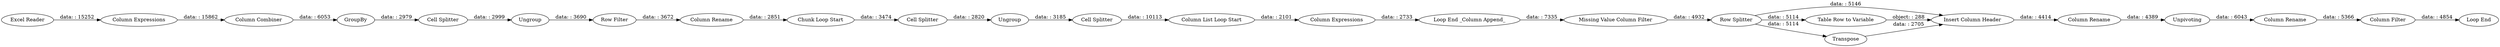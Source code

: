 digraph {
	"1054083368107635230_14" [label=Ungroup]
	"-7536089763711217725_3" [label="Column List Loop Start"]
	"1054083368107635230_20" [label="Column Rename"]
	"7571089201010986555_23" [label="Insert Column Header"]
	"4047600696902195298_36" [label="Column Filter"]
	"-7536089763711217725_7" [label="Loop End _Column Append_"]
	"4047600696902195298_21" [label="Cell Splitter"]
	"1054083368107635230_6" [label="Column Expressions"]
	"4047600696902195298_20" [label=Ungroup]
	"-7536089763711217725_6" [label="Column Expressions"]
	"7571089201010986555_33" [label="Table Row to Variable"]
	"4047600696902195298_27" [label=Unpivoting]
	"4047600696902195298_38" [label="Column Rename"]
	"4047600696902195298_18" [label="Chunk Loop Start"]
	"7571089201010986555_25" [label=Transpose]
	"1054083368107635230_11" [label="Column Combiner"]
	"-7536089763711217725_34" [label="Missing Value Column Filter"]
	"1054083368107635230_19" [label="Row Filter"]
	"7571089201010986555_26" [label="Row Splitter"]
	"1054083368107635230_12" [label=GroupBy]
	"7571089201010986555_35" [label="Column Rename"]
	"4047600696902195298_29" [label="Loop End"]
	"1054083368107635230_13" [label="Cell Splitter"]
	"4047600696902195298_10" [label="Excel Reader"]
	"4047600696902195298_15" [label="Cell Splitter"]
	"1054083368107635230_12" -> "1054083368107635230_13" [label="data: : 2979"]
	"-7536089763711217725_3" -> "-7536089763711217725_6" [label="data: : 2101"]
	"1054083368107635230_13" -> "1054083368107635230_14" [label="data: : 2999"]
	"4047600696902195298_10" -> "1054083368107635230_6" [label="data: : 15252"]
	"7571089201010986555_33" -> "7571089201010986555_23" [label="object: : 288"]
	"7571089201010986555_26" -> "7571089201010986555_23" [label="data: : 5146"]
	"4047600696902195298_18" -> "4047600696902195298_15" [label="data: : 3474"]
	"4047600696902195298_15" -> "4047600696902195298_20" [label="data: : 2820"]
	"4047600696902195298_38" -> "4047600696902195298_36" [label="data: : 5366"]
	"1054083368107635230_6" -> "1054083368107635230_11" [label="data: : 15862"]
	"-7536089763711217725_6" -> "-7536089763711217725_7" [label="data: : 2733"]
	"4047600696902195298_21" -> "-7536089763711217725_3" [label="data: : 10113"]
	"4047600696902195298_20" -> "4047600696902195298_21" [label="data: : 3185"]
	"7571089201010986555_35" -> "4047600696902195298_27" [label="data: : 4389"]
	"7571089201010986555_26" -> "7571089201010986555_33" [label="data: : 5114"]
	"7571089201010986555_26" -> "7571089201010986555_25" [label="data: : 5114"]
	"1054083368107635230_11" -> "1054083368107635230_12" [label="data: : 6053"]
	"1054083368107635230_14" -> "1054083368107635230_19" [label="data: : 3690"]
	"-7536089763711217725_7" -> "-7536089763711217725_34" [label="data: : 7335"]
	"-7536089763711217725_34" -> "7571089201010986555_26" [label="data: : 4932"]
	"1054083368107635230_20" -> "4047600696902195298_18" [label="data: : 2851"]
	"4047600696902195298_27" -> "4047600696902195298_38" [label="data: : 6043"]
	"7571089201010986555_23" -> "7571089201010986555_35" [label="data: : 4414"]
	"7571089201010986555_25" -> "7571089201010986555_23" [label="data: : 2705"]
	"4047600696902195298_36" -> "4047600696902195298_29" [label="data: : 4854"]
	"1054083368107635230_19" -> "1054083368107635230_20" [label="data: : 3672"]
	rankdir=LR
}
